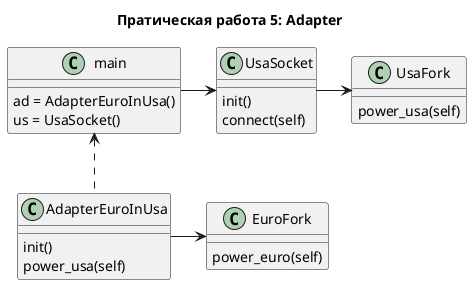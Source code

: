 @startuml
title Пратическая работа 5: Adapter

class main{
ad = AdapterEuroInUsa()
us = UsaSocket()
}

class UsaFork{
power_usa(self)
}

class EuroFork{
power_euro(self)
}

class UsaSocket{
init()
connect(self)
}

class AdapterEuroInUsa{
init()
power_usa(self)
}

main->UsaSocket
main<..AdapterEuroInUsa
AdapterEuroInUsa->EuroFork
UsaSocket -> UsaFork
@enduml